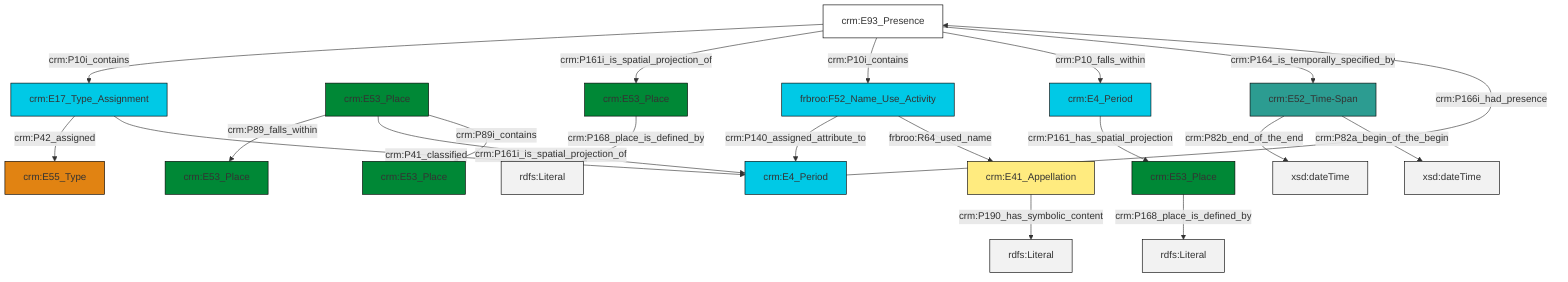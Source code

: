 graph TD
classDef Literal fill:#f2f2f2,stroke:#000000;
classDef CRM_Entity fill:#FFFFFF,stroke:#000000;
classDef Temporal_Entity fill:#00C9E6, stroke:#000000;
classDef Type fill:#E18312, stroke:#000000;
classDef Time-Span fill:#2C9C91, stroke:#000000;
classDef Appellation fill:#FFEB7F, stroke:#000000;
classDef Place fill:#008836, stroke:#000000;
classDef Persistent_Item fill:#B266B2, stroke:#000000;
classDef Conceptual_Object fill:#FFD700, stroke:#000000;
classDef Physical_Thing fill:#D2B48C, stroke:#000000;
classDef Actor fill:#f58aad, stroke:#000000;
classDef PC_Classes fill:#4ce600, stroke:#000000;
classDef Multi fill:#cccccc,stroke:#000000;

0["crm:E93_Presence"]:::CRM_Entity -->|crm:P10i_contains| 1["crm:E17_Type_Assignment"]:::Temporal_Entity
2["crm:E53_Place"]:::Place -->|crm:P89_falls_within| 3["crm:E53_Place"]:::Place
2["crm:E53_Place"]:::Place -->|crm:P161i_is_spatial_projection_of| 8["crm:E4_Period"]:::Temporal_Entity
0["crm:E93_Presence"]:::CRM_Entity -->|crm:P161i_is_spatial_projection_of| 6["crm:E53_Place"]:::Place
9["crm:E4_Period"]:::Temporal_Entity -->|crm:P161_has_spatial_projection| 10["crm:E53_Place"]:::Place
6["crm:E53_Place"]:::Place -->|crm:P168_place_is_defined_by| 11[rdfs:Literal]:::Literal
12["crm:E52_Time-Span"]:::Time-Span -->|crm:P82b_end_of_the_end| 13[xsd:dateTime]:::Literal
14["frbroo:F52_Name_Use_Activity"]:::Temporal_Entity -->|crm:P140_assigned_attribute_to| 8["crm:E4_Period"]:::Temporal_Entity
12["crm:E52_Time-Span"]:::Time-Span -->|crm:P82a_begin_of_the_begin| 18[xsd:dateTime]:::Literal
0["crm:E93_Presence"]:::CRM_Entity -->|crm:P10i_contains| 14["frbroo:F52_Name_Use_Activity"]:::Temporal_Entity
10["crm:E53_Place"]:::Place -->|crm:P168_place_is_defined_by| 19[rdfs:Literal]:::Literal
0["crm:E93_Presence"]:::CRM_Entity -->|crm:P10_falls_within| 9["crm:E4_Period"]:::Temporal_Entity
14["frbroo:F52_Name_Use_Activity"]:::Temporal_Entity -->|frbroo:R64_used_name| 4["crm:E41_Appellation"]:::Appellation
8["crm:E4_Period"]:::Temporal_Entity -->|crm:P166i_had_presence| 0["crm:E93_Presence"]:::CRM_Entity
0["crm:E93_Presence"]:::CRM_Entity -->|crm:P164_is_temporally_specified_by| 12["crm:E52_Time-Span"]:::Time-Span
1["crm:E17_Type_Assignment"]:::Temporal_Entity -->|crm:P42_assigned| 21["crm:E55_Type"]:::Type
4["crm:E41_Appellation"]:::Appellation -->|crm:P190_has_symbolic_content| 27[rdfs:Literal]:::Literal
1["crm:E17_Type_Assignment"]:::Temporal_Entity -->|crm:P41_classified| 8["crm:E4_Period"]:::Temporal_Entity
2["crm:E53_Place"]:::Place -->|crm:P89i_contains| 16["crm:E53_Place"]:::Place